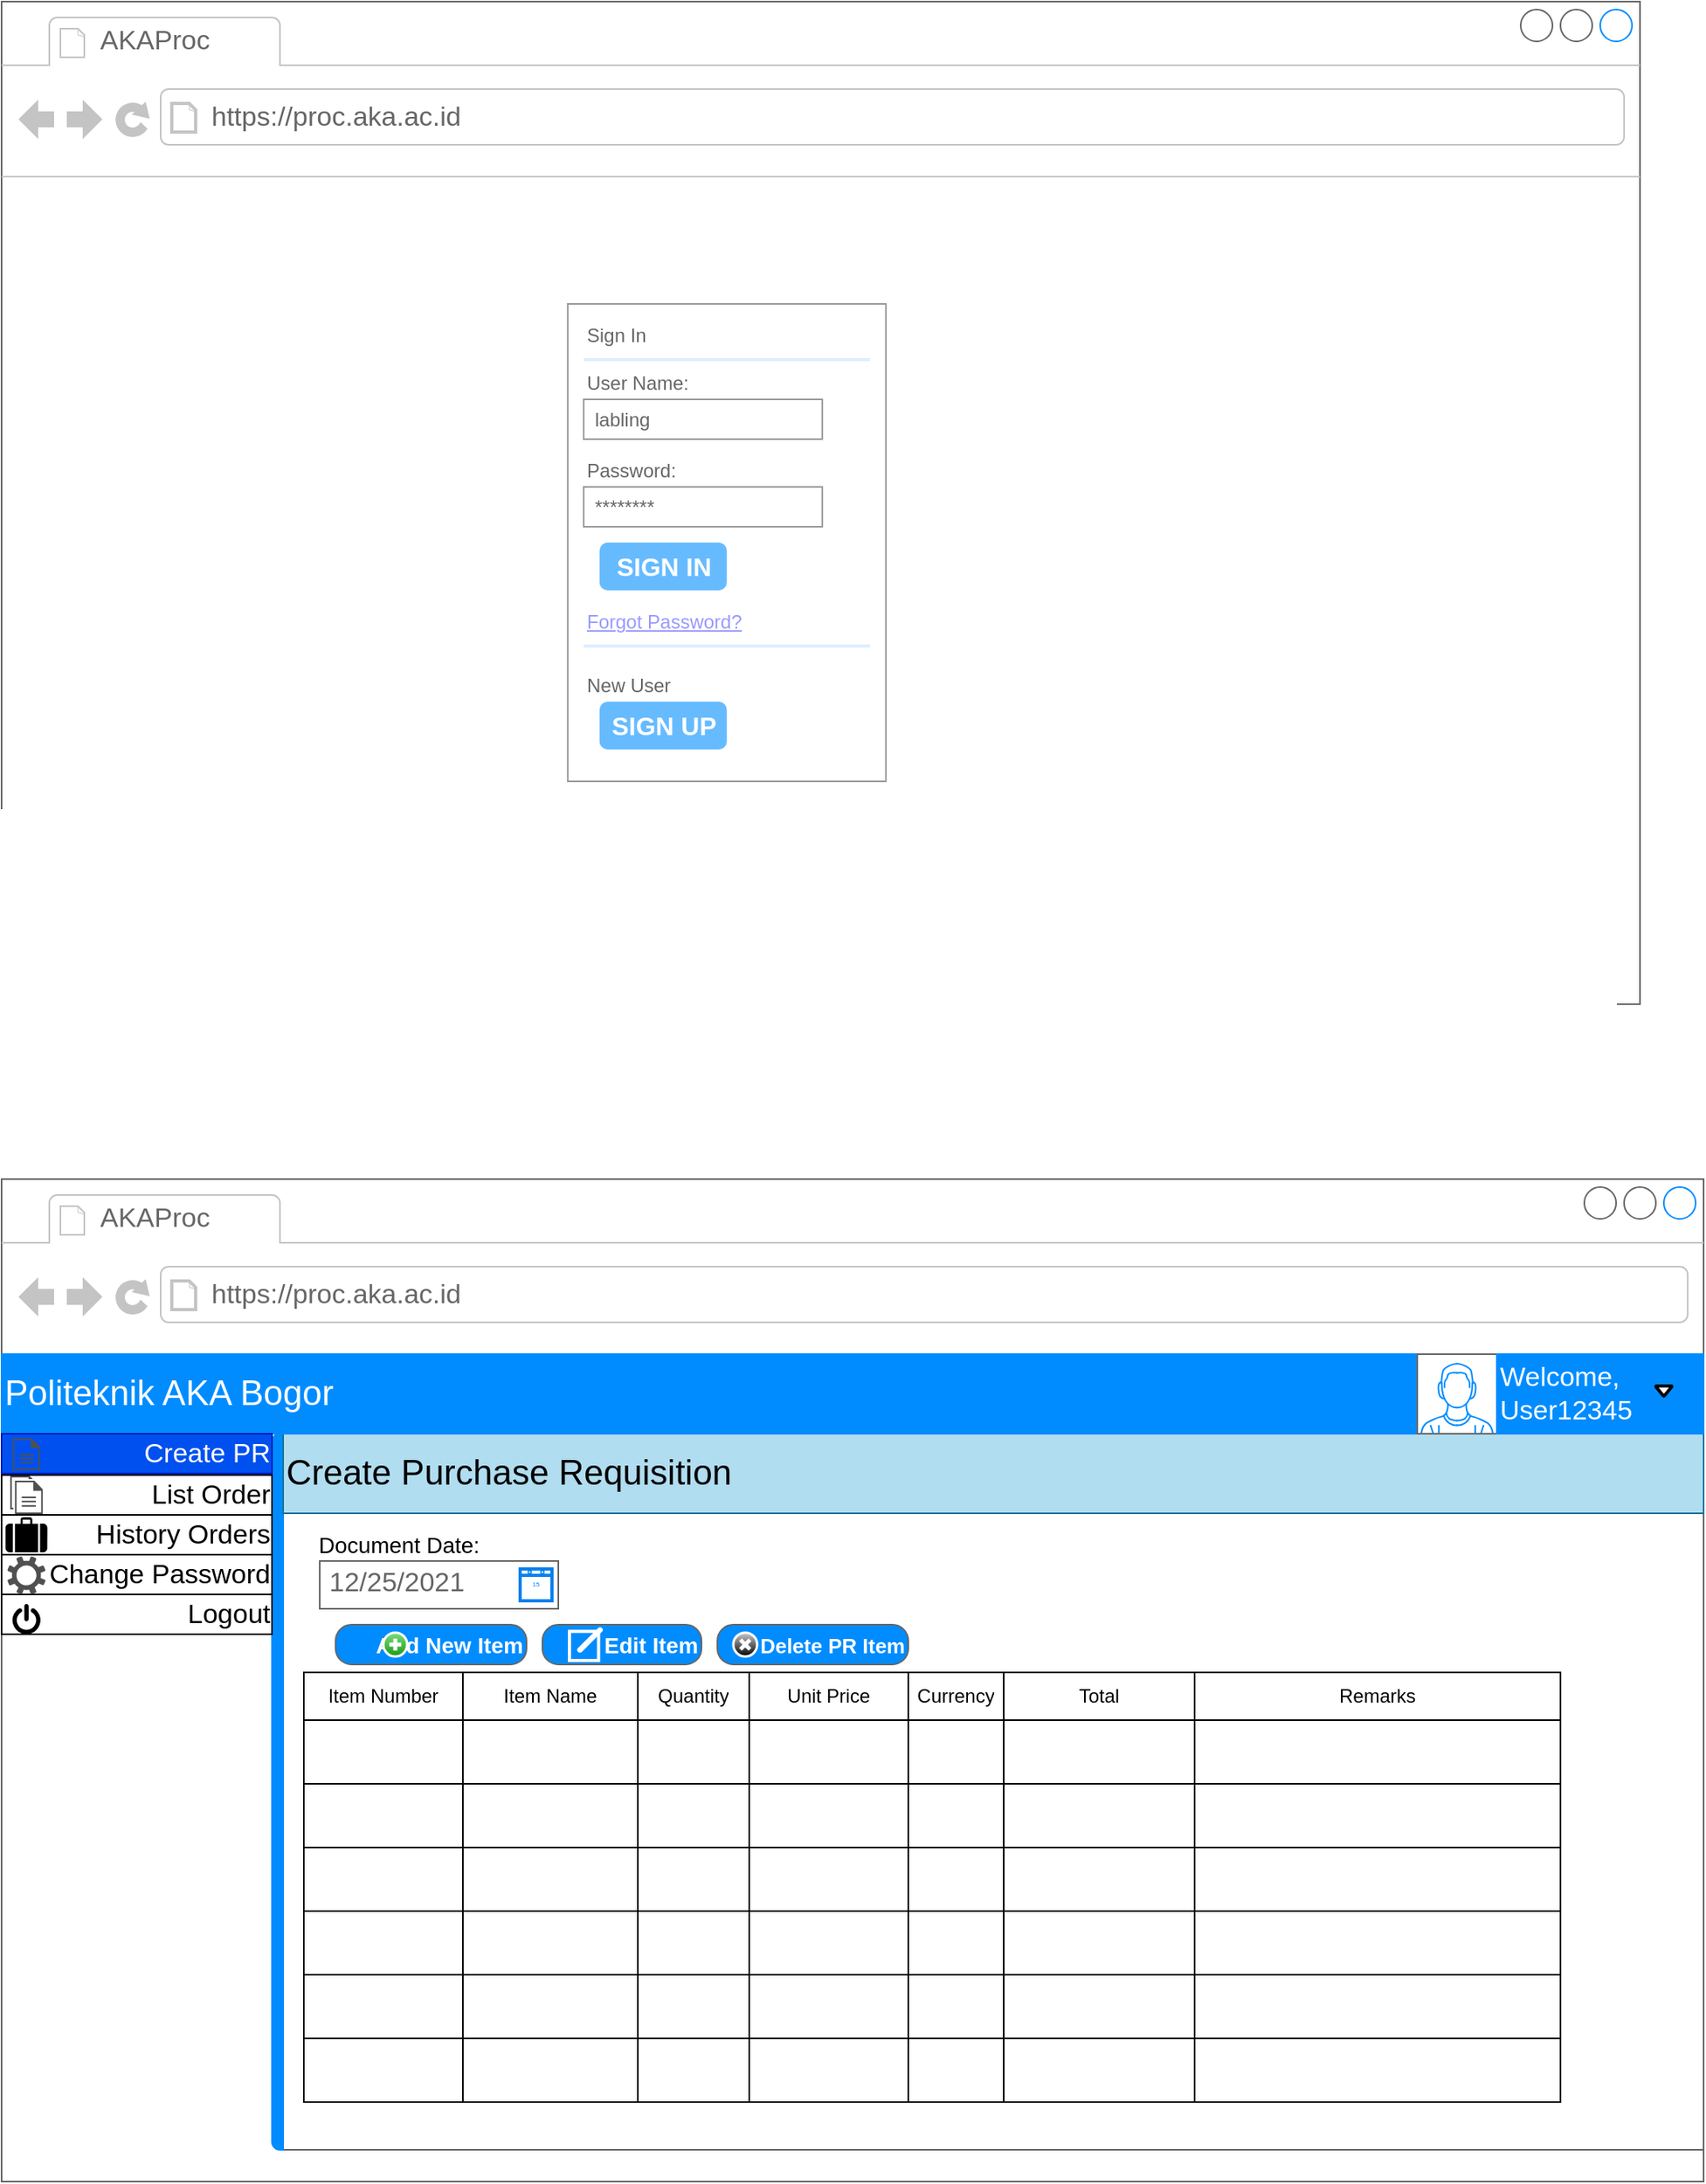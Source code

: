 <mxfile version="14.9.5" type="github">
  <diagram name="Page-1" id="03018318-947c-dd8e-b7a3-06fadd420f32">
    <mxGraphModel dx="785" dy="512" grid="1" gridSize="10" guides="1" tooltips="1" connect="1" arrows="1" fold="1" page="1" pageScale="1" pageWidth="1100" pageHeight="850" background="none" math="0" shadow="0">
      <root>
        <mxCell id="0" />
        <mxCell id="1" parent="0" />
        <mxCell id="FRGPHZSi0qJU7UoumQTa-4" value="" style="strokeWidth=1;shadow=0;dashed=0;align=center;html=1;shape=mxgraph.mockup.containers.browserWindow;rSize=0;strokeColor=#666666;strokeColor2=#008cff;strokeColor3=#c4c4c4;mainText=,;recursiveResize=0;" parent="1" vertex="1">
          <mxGeometry x="40" y="40" width="1030" height="630" as="geometry" />
        </mxCell>
        <mxCell id="FRGPHZSi0qJU7UoumQTa-5" value="AKAProc" style="strokeWidth=1;shadow=0;dashed=0;align=center;html=1;shape=mxgraph.mockup.containers.anchor;fontSize=17;fontColor=#666666;align=left;" parent="FRGPHZSi0qJU7UoumQTa-4" vertex="1">
          <mxGeometry x="60" y="12" width="110" height="26" as="geometry" />
        </mxCell>
        <mxCell id="FRGPHZSi0qJU7UoumQTa-6" value="https://proc.aka.ac.id" style="strokeWidth=1;shadow=0;dashed=0;align=center;html=1;shape=mxgraph.mockup.containers.anchor;rSize=0;fontSize=17;fontColor=#666666;align=left;" parent="FRGPHZSi0qJU7UoumQTa-4" vertex="1">
          <mxGeometry x="130" y="60" width="250" height="26" as="geometry" />
        </mxCell>
        <mxCell id="FRGPHZSi0qJU7UoumQTa-7" value="" style="strokeWidth=1;shadow=0;dashed=0;align=center;html=1;shape=mxgraph.mockup.forms.rrect;rSize=0;strokeColor=#999999;fillColor=#ffffff;" parent="FRGPHZSi0qJU7UoumQTa-4" vertex="1">
          <mxGeometry x="355.92" y="190" width="200" height="300" as="geometry" />
        </mxCell>
        <mxCell id="FRGPHZSi0qJU7UoumQTa-8" value="Sign In" style="strokeWidth=1;shadow=0;dashed=0;align=center;html=1;shape=mxgraph.mockup.forms.anchor;fontSize=12;fontColor=#666666;align=left;resizeWidth=1;spacingLeft=0;" parent="FRGPHZSi0qJU7UoumQTa-7" vertex="1">
          <mxGeometry width="100" height="20" relative="1" as="geometry">
            <mxPoint x="10" y="10" as="offset" />
          </mxGeometry>
        </mxCell>
        <mxCell id="FRGPHZSi0qJU7UoumQTa-9" value="" style="shape=line;strokeColor=#ddeeff;strokeWidth=2;html=1;resizeWidth=1;" parent="FRGPHZSi0qJU7UoumQTa-7" vertex="1">
          <mxGeometry width="180" height="10" relative="1" as="geometry">
            <mxPoint x="10" y="30" as="offset" />
          </mxGeometry>
        </mxCell>
        <mxCell id="FRGPHZSi0qJU7UoumQTa-10" value="User Name:" style="strokeWidth=1;shadow=0;dashed=0;align=center;html=1;shape=mxgraph.mockup.forms.anchor;fontSize=12;fontColor=#666666;align=left;resizeWidth=1;spacingLeft=0;" parent="FRGPHZSi0qJU7UoumQTa-7" vertex="1">
          <mxGeometry width="100" height="20" relative="1" as="geometry">
            <mxPoint x="10" y="40" as="offset" />
          </mxGeometry>
        </mxCell>
        <mxCell id="FRGPHZSi0qJU7UoumQTa-11" value="labling" style="strokeWidth=1;shadow=0;dashed=0;align=center;html=1;shape=mxgraph.mockup.forms.rrect;rSize=0;strokeColor=#999999;fontColor=#666666;align=left;spacingLeft=5;resizeWidth=1;" parent="FRGPHZSi0qJU7UoumQTa-7" vertex="1">
          <mxGeometry width="150" height="25" relative="1" as="geometry">
            <mxPoint x="10" y="60" as="offset" />
          </mxGeometry>
        </mxCell>
        <mxCell id="FRGPHZSi0qJU7UoumQTa-12" value="Password:" style="strokeWidth=1;shadow=0;dashed=0;align=center;html=1;shape=mxgraph.mockup.forms.anchor;fontSize=12;fontColor=#666666;align=left;resizeWidth=1;spacingLeft=0;" parent="FRGPHZSi0qJU7UoumQTa-7" vertex="1">
          <mxGeometry width="100" height="20" relative="1" as="geometry">
            <mxPoint x="10" y="95" as="offset" />
          </mxGeometry>
        </mxCell>
        <mxCell id="FRGPHZSi0qJU7UoumQTa-13" value="********" style="strokeWidth=1;shadow=0;dashed=0;align=center;html=1;shape=mxgraph.mockup.forms.rrect;rSize=0;strokeColor=#999999;fontColor=#666666;align=left;spacingLeft=5;resizeWidth=1;" parent="FRGPHZSi0qJU7UoumQTa-7" vertex="1">
          <mxGeometry width="150" height="25" relative="1" as="geometry">
            <mxPoint x="10" y="115" as="offset" />
          </mxGeometry>
        </mxCell>
        <mxCell id="FRGPHZSi0qJU7UoumQTa-14" value="SIGN IN" style="strokeWidth=1;shadow=0;dashed=0;align=center;html=1;shape=mxgraph.mockup.forms.rrect;rSize=5;strokeColor=none;fontColor=#ffffff;fillColor=#66bbff;fontSize=16;fontStyle=1;" parent="FRGPHZSi0qJU7UoumQTa-7" vertex="1">
          <mxGeometry y="1" width="80" height="30" relative="1" as="geometry">
            <mxPoint x="20" y="-150" as="offset" />
          </mxGeometry>
        </mxCell>
        <mxCell id="FRGPHZSi0qJU7UoumQTa-15" value="Forgot Password?" style="strokeWidth=1;shadow=0;dashed=0;align=center;html=1;shape=mxgraph.mockup.forms.anchor;fontSize=12;fontColor=#9999ff;align=left;spacingLeft=0;fontStyle=4;resizeWidth=1;" parent="FRGPHZSi0qJU7UoumQTa-7" vertex="1">
          <mxGeometry y="1" width="150" height="20" relative="1" as="geometry">
            <mxPoint x="10" y="-110" as="offset" />
          </mxGeometry>
        </mxCell>
        <mxCell id="FRGPHZSi0qJU7UoumQTa-16" value="" style="shape=line;strokeColor=#ddeeff;strokeWidth=2;html=1;resizeWidth=1;" parent="FRGPHZSi0qJU7UoumQTa-7" vertex="1">
          <mxGeometry y="1" width="180" height="10" relative="1" as="geometry">
            <mxPoint x="10" y="-90" as="offset" />
          </mxGeometry>
        </mxCell>
        <mxCell id="FRGPHZSi0qJU7UoumQTa-17" value="New User" style="strokeWidth=1;shadow=0;dashed=0;align=center;html=1;shape=mxgraph.mockup.forms.anchor;fontSize=12;fontColor=#666666;align=left;spacingLeft=0;resizeWidth=1;" parent="FRGPHZSi0qJU7UoumQTa-7" vertex="1">
          <mxGeometry y="1" width="150" height="20" relative="1" as="geometry">
            <mxPoint x="10" y="-70" as="offset" />
          </mxGeometry>
        </mxCell>
        <mxCell id="FRGPHZSi0qJU7UoumQTa-18" value="SIGN UP" style="strokeWidth=1;shadow=0;dashed=0;align=center;html=1;shape=mxgraph.mockup.forms.rrect;rSize=5;strokeColor=none;fontColor=#ffffff;fillColor=#66bbff;fontSize=16;fontStyle=1;" parent="FRGPHZSi0qJU7UoumQTa-7" vertex="1">
          <mxGeometry y="1" width="80" height="30" relative="1" as="geometry">
            <mxPoint x="20" y="-50" as="offset" />
          </mxGeometry>
        </mxCell>
        <mxCell id="42yvkzEmiVA_wIKFC7tD-16" value="" style="strokeWidth=1;shadow=0;dashed=0;align=center;html=1;shape=mxgraph.mockup.containers.browserWindow;rSize=0;strokeColor=#666666;strokeColor2=#008cff;strokeColor3=#c4c4c4;mainText=,;recursiveResize=0;" parent="1" vertex="1">
          <mxGeometry x="40" y="780" width="1070" height="630" as="geometry" />
        </mxCell>
        <mxCell id="42yvkzEmiVA_wIKFC7tD-17" value="AKAProc" style="strokeWidth=1;shadow=0;dashed=0;align=center;html=1;shape=mxgraph.mockup.containers.anchor;fontSize=17;fontColor=#666666;align=left;" parent="42yvkzEmiVA_wIKFC7tD-16" vertex="1">
          <mxGeometry x="60" y="12" width="110" height="26" as="geometry" />
        </mxCell>
        <mxCell id="42yvkzEmiVA_wIKFC7tD-18" value="https://proc.aka.ac.id" style="strokeWidth=1;shadow=0;dashed=0;align=center;html=1;shape=mxgraph.mockup.containers.anchor;rSize=0;fontSize=17;fontColor=#666666;align=left;" parent="42yvkzEmiVA_wIKFC7tD-16" vertex="1">
          <mxGeometry x="130" y="60" width="250" height="26" as="geometry" />
        </mxCell>
        <mxCell id="42yvkzEmiVA_wIKFC7tD-37" value="" style="strokeWidth=1;shadow=0;dashed=0;align=center;html=1;shape=mxgraph.mockup.containers.marginRect2;rectMarginLeft=67;strokeColor=#666666;gradientColor=none;" parent="42yvkzEmiVA_wIKFC7tD-16" vertex="1">
          <mxGeometry x="110" y="160" width="960" height="450" as="geometry" />
        </mxCell>
        <mxCell id="42yvkzEmiVA_wIKFC7tD-41" value="" style="strokeWidth=1;shadow=0;dashed=0;align=center;html=1;shape=mxgraph.mockup.containers.leftButton;rSize=5;strokeColor=#008cff;fillColor=#008cff;resizeHeight=1;movable=0;deletable=0;" parent="42yvkzEmiVA_wIKFC7tD-37" vertex="1">
          <mxGeometry width="7" height="450" relative="1" as="geometry">
            <mxPoint x="60" as="offset" />
          </mxGeometry>
        </mxCell>
        <mxCell id="42yvkzEmiVA_wIKFC7tD-43" value="&lt;font style=&quot;font-size: 22px&quot;&gt;Create Purchase Requisition&lt;/font&gt;" style="strokeWidth=1;shadow=0;dashed=0;align=left;html=1;shape=mxgraph.mockup.containers.rrect;rSize=0;fontSize=17;fillColor=#b1ddf0;strokeColor=#10739e;" parent="42yvkzEmiVA_wIKFC7tD-37" vertex="1">
          <mxGeometry x="67" width="893" height="50" as="geometry" />
        </mxCell>
        <mxCell id="42yvkzEmiVA_wIKFC7tD-111" value="12/25/2021" style="strokeWidth=1;shadow=0;dashed=0;align=center;html=1;shape=mxgraph.mockup.text.textBox;fontColor=#666666;align=left;fontSize=17;spacingLeft=4;spacingTop=-3;strokeColor=#666666;mainText=" parent="42yvkzEmiVA_wIKFC7tD-37" vertex="1">
          <mxGeometry x="90" y="80" width="150" height="30" as="geometry" />
        </mxCell>
        <mxCell id="42yvkzEmiVA_wIKFC7tD-166" value="Document Date:" style="text;html=1;strokeColor=none;fillColor=none;align=center;verticalAlign=middle;whiteSpace=wrap;rounded=0;fontSize=14;" parent="42yvkzEmiVA_wIKFC7tD-37" vertex="1">
          <mxGeometry x="80" y="60" width="120" height="20" as="geometry" />
        </mxCell>
        <mxCell id="UZ5AK2FVw-hcxoctWNac-22" value="" style="shape=table;startSize=0;container=1;collapsible=0;childLayout=tableLayout;" vertex="1" parent="42yvkzEmiVA_wIKFC7tD-37">
          <mxGeometry x="80" y="150" width="790" height="270" as="geometry" />
        </mxCell>
        <mxCell id="UZ5AK2FVw-hcxoctWNac-23" value="" style="shape=partialRectangle;collapsible=0;dropTarget=0;pointerEvents=0;fillColor=none;top=0;left=0;bottom=0;right=0;points=[[0,0.5],[1,0.5]];portConstraint=eastwest;" vertex="1" parent="UZ5AK2FVw-hcxoctWNac-22">
          <mxGeometry width="790" height="30" as="geometry" />
        </mxCell>
        <mxCell id="UZ5AK2FVw-hcxoctWNac-24" value="Item Number" style="shape=partialRectangle;html=1;whiteSpace=wrap;connectable=0;overflow=hidden;fillColor=none;top=0;left=0;bottom=0;right=0;pointerEvents=1;" vertex="1" parent="UZ5AK2FVw-hcxoctWNac-23">
          <mxGeometry width="100" height="30" as="geometry" />
        </mxCell>
        <mxCell id="UZ5AK2FVw-hcxoctWNac-25" value="" style="shape=partialRectangle;html=1;whiteSpace=wrap;connectable=0;overflow=hidden;fillColor=none;top=0;left=0;bottom=0;right=0;pointerEvents=1;" vertex="1" parent="UZ5AK2FVw-hcxoctWNac-23">
          <mxGeometry x="100" width="110" height="30" as="geometry" />
        </mxCell>
        <mxCell id="UZ5AK2FVw-hcxoctWNac-26" value="Quantity" style="shape=partialRectangle;html=1;whiteSpace=wrap;connectable=0;overflow=hidden;fillColor=none;top=0;left=0;bottom=0;right=0;pointerEvents=1;" vertex="1" parent="UZ5AK2FVw-hcxoctWNac-23">
          <mxGeometry x="210" width="70" height="30" as="geometry" />
        </mxCell>
        <mxCell id="UZ5AK2FVw-hcxoctWNac-27" value="Unit Price" style="shape=partialRectangle;html=1;whiteSpace=wrap;connectable=0;overflow=hidden;fillColor=none;top=0;left=0;bottom=0;right=0;pointerEvents=1;" vertex="1" parent="UZ5AK2FVw-hcxoctWNac-23">
          <mxGeometry x="280" width="100" height="30" as="geometry" />
        </mxCell>
        <mxCell id="UZ5AK2FVw-hcxoctWNac-28" value="Currency" style="shape=partialRectangle;html=1;whiteSpace=wrap;connectable=0;overflow=hidden;fillColor=none;top=0;left=0;bottom=0;right=0;pointerEvents=1;" vertex="1" parent="UZ5AK2FVw-hcxoctWNac-23">
          <mxGeometry x="380" width="60" height="30" as="geometry" />
        </mxCell>
        <mxCell id="UZ5AK2FVw-hcxoctWNac-29" value="Total" style="shape=partialRectangle;html=1;whiteSpace=wrap;connectable=0;overflow=hidden;fillColor=none;top=0;left=0;bottom=0;right=0;pointerEvents=1;" vertex="1" parent="UZ5AK2FVw-hcxoctWNac-23">
          <mxGeometry x="440" width="120" height="30" as="geometry" />
        </mxCell>
        <mxCell id="UZ5AK2FVw-hcxoctWNac-38" value="Remarks" style="shape=partialRectangle;html=1;whiteSpace=wrap;connectable=0;overflow=hidden;fillColor=none;top=0;left=0;bottom=0;right=0;pointerEvents=1;" vertex="1" parent="UZ5AK2FVw-hcxoctWNac-23">
          <mxGeometry x="560" width="230" height="30" as="geometry" />
        </mxCell>
        <mxCell id="UZ5AK2FVw-hcxoctWNac-30" value="" style="shape=partialRectangle;collapsible=0;dropTarget=0;pointerEvents=0;fillColor=none;top=0;left=0;bottom=0;right=0;points=[[0,0.5],[1,0.5]];portConstraint=eastwest;" vertex="1" parent="UZ5AK2FVw-hcxoctWNac-22">
          <mxGeometry y="30" width="790" height="40" as="geometry" />
        </mxCell>
        <mxCell id="UZ5AK2FVw-hcxoctWNac-31" value="" style="shape=partialRectangle;html=1;whiteSpace=wrap;connectable=0;overflow=hidden;fillColor=none;top=0;left=0;bottom=0;right=0;pointerEvents=1;" vertex="1" parent="UZ5AK2FVw-hcxoctWNac-30">
          <mxGeometry width="100" height="40" as="geometry" />
        </mxCell>
        <mxCell id="UZ5AK2FVw-hcxoctWNac-32" value="" style="shape=partialRectangle;html=1;whiteSpace=wrap;connectable=0;overflow=hidden;fillColor=none;top=0;left=0;bottom=0;right=0;pointerEvents=1;" vertex="1" parent="UZ5AK2FVw-hcxoctWNac-30">
          <mxGeometry x="100" width="110" height="40" as="geometry" />
        </mxCell>
        <mxCell id="UZ5AK2FVw-hcxoctWNac-33" value="" style="shape=partialRectangle;html=1;whiteSpace=wrap;connectable=0;overflow=hidden;fillColor=none;top=0;left=0;bottom=0;right=0;pointerEvents=1;" vertex="1" parent="UZ5AK2FVw-hcxoctWNac-30">
          <mxGeometry x="210" width="70" height="40" as="geometry" />
        </mxCell>
        <mxCell id="UZ5AK2FVw-hcxoctWNac-34" value="" style="shape=partialRectangle;html=1;whiteSpace=wrap;connectable=0;overflow=hidden;fillColor=none;top=0;left=0;bottom=0;right=0;pointerEvents=1;" vertex="1" parent="UZ5AK2FVw-hcxoctWNac-30">
          <mxGeometry x="280" width="100" height="40" as="geometry" />
        </mxCell>
        <mxCell id="UZ5AK2FVw-hcxoctWNac-35" value="" style="shape=partialRectangle;html=1;whiteSpace=wrap;connectable=0;overflow=hidden;fillColor=none;top=0;left=0;bottom=0;right=0;pointerEvents=1;" vertex="1" parent="UZ5AK2FVw-hcxoctWNac-30">
          <mxGeometry x="380" width="60" height="40" as="geometry" />
        </mxCell>
        <mxCell id="UZ5AK2FVw-hcxoctWNac-36" value="" style="shape=partialRectangle;html=1;whiteSpace=wrap;connectable=0;overflow=hidden;fillColor=none;top=0;left=0;bottom=0;right=0;pointerEvents=1;" vertex="1" parent="UZ5AK2FVw-hcxoctWNac-30">
          <mxGeometry x="440" width="120" height="40" as="geometry" />
        </mxCell>
        <mxCell id="UZ5AK2FVw-hcxoctWNac-39" style="shape=partialRectangle;html=1;whiteSpace=wrap;connectable=0;overflow=hidden;fillColor=none;top=0;left=0;bottom=0;right=0;pointerEvents=1;" vertex="1" parent="UZ5AK2FVw-hcxoctWNac-30">
          <mxGeometry x="560" width="230" height="40" as="geometry" />
        </mxCell>
        <mxCell id="UZ5AK2FVw-hcxoctWNac-48" style="shape=partialRectangle;collapsible=0;dropTarget=0;pointerEvents=0;fillColor=none;top=0;left=0;bottom=0;right=0;points=[[0,0.5],[1,0.5]];portConstraint=eastwest;" vertex="1" parent="UZ5AK2FVw-hcxoctWNac-22">
          <mxGeometry y="70" width="790" height="40" as="geometry" />
        </mxCell>
        <mxCell id="UZ5AK2FVw-hcxoctWNac-49" style="shape=partialRectangle;html=1;whiteSpace=wrap;connectable=0;overflow=hidden;fillColor=none;top=0;left=0;bottom=0;right=0;pointerEvents=1;" vertex="1" parent="UZ5AK2FVw-hcxoctWNac-48">
          <mxGeometry width="100" height="40" as="geometry" />
        </mxCell>
        <mxCell id="UZ5AK2FVw-hcxoctWNac-50" style="shape=partialRectangle;html=1;whiteSpace=wrap;connectable=0;overflow=hidden;fillColor=none;top=0;left=0;bottom=0;right=0;pointerEvents=1;" vertex="1" parent="UZ5AK2FVw-hcxoctWNac-48">
          <mxGeometry x="100" width="110" height="40" as="geometry" />
        </mxCell>
        <mxCell id="UZ5AK2FVw-hcxoctWNac-51" style="shape=partialRectangle;html=1;whiteSpace=wrap;connectable=0;overflow=hidden;fillColor=none;top=0;left=0;bottom=0;right=0;pointerEvents=1;" vertex="1" parent="UZ5AK2FVw-hcxoctWNac-48">
          <mxGeometry x="210" width="70" height="40" as="geometry" />
        </mxCell>
        <mxCell id="UZ5AK2FVw-hcxoctWNac-52" style="shape=partialRectangle;html=1;whiteSpace=wrap;connectable=0;overflow=hidden;fillColor=none;top=0;left=0;bottom=0;right=0;pointerEvents=1;" vertex="1" parent="UZ5AK2FVw-hcxoctWNac-48">
          <mxGeometry x="280" width="100" height="40" as="geometry" />
        </mxCell>
        <mxCell id="UZ5AK2FVw-hcxoctWNac-53" style="shape=partialRectangle;html=1;whiteSpace=wrap;connectable=0;overflow=hidden;fillColor=none;top=0;left=0;bottom=0;right=0;pointerEvents=1;" vertex="1" parent="UZ5AK2FVw-hcxoctWNac-48">
          <mxGeometry x="380" width="60" height="40" as="geometry" />
        </mxCell>
        <mxCell id="UZ5AK2FVw-hcxoctWNac-54" style="shape=partialRectangle;html=1;whiteSpace=wrap;connectable=0;overflow=hidden;fillColor=none;top=0;left=0;bottom=0;right=0;pointerEvents=1;" vertex="1" parent="UZ5AK2FVw-hcxoctWNac-48">
          <mxGeometry x="440" width="120" height="40" as="geometry" />
        </mxCell>
        <mxCell id="UZ5AK2FVw-hcxoctWNac-55" style="shape=partialRectangle;html=1;whiteSpace=wrap;connectable=0;overflow=hidden;fillColor=none;top=0;left=0;bottom=0;right=0;pointerEvents=1;" vertex="1" parent="UZ5AK2FVw-hcxoctWNac-48">
          <mxGeometry x="560" width="230" height="40" as="geometry" />
        </mxCell>
        <mxCell id="UZ5AK2FVw-hcxoctWNac-56" style="shape=partialRectangle;collapsible=0;dropTarget=0;pointerEvents=0;fillColor=none;top=0;left=0;bottom=0;right=0;points=[[0,0.5],[1,0.5]];portConstraint=eastwest;" vertex="1" parent="UZ5AK2FVw-hcxoctWNac-22">
          <mxGeometry y="110" width="790" height="40" as="geometry" />
        </mxCell>
        <mxCell id="UZ5AK2FVw-hcxoctWNac-57" style="shape=partialRectangle;html=1;whiteSpace=wrap;connectable=0;overflow=hidden;fillColor=none;top=0;left=0;bottom=0;right=0;pointerEvents=1;" vertex="1" parent="UZ5AK2FVw-hcxoctWNac-56">
          <mxGeometry width="100" height="40" as="geometry" />
        </mxCell>
        <mxCell id="UZ5AK2FVw-hcxoctWNac-58" style="shape=partialRectangle;html=1;whiteSpace=wrap;connectable=0;overflow=hidden;fillColor=none;top=0;left=0;bottom=0;right=0;pointerEvents=1;" vertex="1" parent="UZ5AK2FVw-hcxoctWNac-56">
          <mxGeometry x="100" width="110" height="40" as="geometry" />
        </mxCell>
        <mxCell id="UZ5AK2FVw-hcxoctWNac-59" style="shape=partialRectangle;html=1;whiteSpace=wrap;connectable=0;overflow=hidden;fillColor=none;top=0;left=0;bottom=0;right=0;pointerEvents=1;" vertex="1" parent="UZ5AK2FVw-hcxoctWNac-56">
          <mxGeometry x="210" width="70" height="40" as="geometry" />
        </mxCell>
        <mxCell id="UZ5AK2FVw-hcxoctWNac-60" style="shape=partialRectangle;html=1;whiteSpace=wrap;connectable=0;overflow=hidden;fillColor=none;top=0;left=0;bottom=0;right=0;pointerEvents=1;" vertex="1" parent="UZ5AK2FVw-hcxoctWNac-56">
          <mxGeometry x="280" width="100" height="40" as="geometry" />
        </mxCell>
        <mxCell id="UZ5AK2FVw-hcxoctWNac-61" style="shape=partialRectangle;html=1;whiteSpace=wrap;connectable=0;overflow=hidden;fillColor=none;top=0;left=0;bottom=0;right=0;pointerEvents=1;" vertex="1" parent="UZ5AK2FVw-hcxoctWNac-56">
          <mxGeometry x="380" width="60" height="40" as="geometry" />
        </mxCell>
        <mxCell id="UZ5AK2FVw-hcxoctWNac-62" style="shape=partialRectangle;html=1;whiteSpace=wrap;connectable=0;overflow=hidden;fillColor=none;top=0;left=0;bottom=0;right=0;pointerEvents=1;" vertex="1" parent="UZ5AK2FVw-hcxoctWNac-56">
          <mxGeometry x="440" width="120" height="40" as="geometry" />
        </mxCell>
        <mxCell id="UZ5AK2FVw-hcxoctWNac-63" style="shape=partialRectangle;html=1;whiteSpace=wrap;connectable=0;overflow=hidden;fillColor=none;top=0;left=0;bottom=0;right=0;pointerEvents=1;" vertex="1" parent="UZ5AK2FVw-hcxoctWNac-56">
          <mxGeometry x="560" width="230" height="40" as="geometry" />
        </mxCell>
        <mxCell id="UZ5AK2FVw-hcxoctWNac-64" style="shape=partialRectangle;collapsible=0;dropTarget=0;pointerEvents=0;fillColor=none;top=0;left=0;bottom=0;right=0;points=[[0,0.5],[1,0.5]];portConstraint=eastwest;" vertex="1" parent="UZ5AK2FVw-hcxoctWNac-22">
          <mxGeometry y="150" width="790" height="40" as="geometry" />
        </mxCell>
        <mxCell id="UZ5AK2FVw-hcxoctWNac-65" style="shape=partialRectangle;html=1;whiteSpace=wrap;connectable=0;overflow=hidden;fillColor=none;top=0;left=0;bottom=0;right=0;pointerEvents=1;" vertex="1" parent="UZ5AK2FVw-hcxoctWNac-64">
          <mxGeometry width="100" height="40" as="geometry" />
        </mxCell>
        <mxCell id="UZ5AK2FVw-hcxoctWNac-66" style="shape=partialRectangle;html=1;whiteSpace=wrap;connectable=0;overflow=hidden;fillColor=none;top=0;left=0;bottom=0;right=0;pointerEvents=1;" vertex="1" parent="UZ5AK2FVw-hcxoctWNac-64">
          <mxGeometry x="100" width="110" height="40" as="geometry" />
        </mxCell>
        <mxCell id="UZ5AK2FVw-hcxoctWNac-67" style="shape=partialRectangle;html=1;whiteSpace=wrap;connectable=0;overflow=hidden;fillColor=none;top=0;left=0;bottom=0;right=0;pointerEvents=1;" vertex="1" parent="UZ5AK2FVw-hcxoctWNac-64">
          <mxGeometry x="210" width="70" height="40" as="geometry" />
        </mxCell>
        <mxCell id="UZ5AK2FVw-hcxoctWNac-68" style="shape=partialRectangle;html=1;whiteSpace=wrap;connectable=0;overflow=hidden;fillColor=none;top=0;left=0;bottom=0;right=0;pointerEvents=1;" vertex="1" parent="UZ5AK2FVw-hcxoctWNac-64">
          <mxGeometry x="280" width="100" height="40" as="geometry" />
        </mxCell>
        <mxCell id="UZ5AK2FVw-hcxoctWNac-69" style="shape=partialRectangle;html=1;whiteSpace=wrap;connectable=0;overflow=hidden;fillColor=none;top=0;left=0;bottom=0;right=0;pointerEvents=1;" vertex="1" parent="UZ5AK2FVw-hcxoctWNac-64">
          <mxGeometry x="380" width="60" height="40" as="geometry" />
        </mxCell>
        <mxCell id="UZ5AK2FVw-hcxoctWNac-70" style="shape=partialRectangle;html=1;whiteSpace=wrap;connectable=0;overflow=hidden;fillColor=none;top=0;left=0;bottom=0;right=0;pointerEvents=1;" vertex="1" parent="UZ5AK2FVw-hcxoctWNac-64">
          <mxGeometry x="440" width="120" height="40" as="geometry" />
        </mxCell>
        <mxCell id="UZ5AK2FVw-hcxoctWNac-71" style="shape=partialRectangle;html=1;whiteSpace=wrap;connectable=0;overflow=hidden;fillColor=none;top=0;left=0;bottom=0;right=0;pointerEvents=1;" vertex="1" parent="UZ5AK2FVw-hcxoctWNac-64">
          <mxGeometry x="560" width="230" height="40" as="geometry" />
        </mxCell>
        <mxCell id="UZ5AK2FVw-hcxoctWNac-72" style="shape=partialRectangle;collapsible=0;dropTarget=0;pointerEvents=0;fillColor=none;top=0;left=0;bottom=0;right=0;points=[[0,0.5],[1,0.5]];portConstraint=eastwest;" vertex="1" parent="UZ5AK2FVw-hcxoctWNac-22">
          <mxGeometry y="190" width="790" height="40" as="geometry" />
        </mxCell>
        <mxCell id="UZ5AK2FVw-hcxoctWNac-73" style="shape=partialRectangle;html=1;whiteSpace=wrap;connectable=0;overflow=hidden;fillColor=none;top=0;left=0;bottom=0;right=0;pointerEvents=1;" vertex="1" parent="UZ5AK2FVw-hcxoctWNac-72">
          <mxGeometry width="100" height="40" as="geometry" />
        </mxCell>
        <mxCell id="UZ5AK2FVw-hcxoctWNac-74" style="shape=partialRectangle;html=1;whiteSpace=wrap;connectable=0;overflow=hidden;fillColor=none;top=0;left=0;bottom=0;right=0;pointerEvents=1;" vertex="1" parent="UZ5AK2FVw-hcxoctWNac-72">
          <mxGeometry x="100" width="110" height="40" as="geometry" />
        </mxCell>
        <mxCell id="UZ5AK2FVw-hcxoctWNac-75" style="shape=partialRectangle;html=1;whiteSpace=wrap;connectable=0;overflow=hidden;fillColor=none;top=0;left=0;bottom=0;right=0;pointerEvents=1;" vertex="1" parent="UZ5AK2FVw-hcxoctWNac-72">
          <mxGeometry x="210" width="70" height="40" as="geometry" />
        </mxCell>
        <mxCell id="UZ5AK2FVw-hcxoctWNac-76" style="shape=partialRectangle;html=1;whiteSpace=wrap;connectable=0;overflow=hidden;fillColor=none;top=0;left=0;bottom=0;right=0;pointerEvents=1;" vertex="1" parent="UZ5AK2FVw-hcxoctWNac-72">
          <mxGeometry x="280" width="100" height="40" as="geometry" />
        </mxCell>
        <mxCell id="UZ5AK2FVw-hcxoctWNac-77" style="shape=partialRectangle;html=1;whiteSpace=wrap;connectable=0;overflow=hidden;fillColor=none;top=0;left=0;bottom=0;right=0;pointerEvents=1;" vertex="1" parent="UZ5AK2FVw-hcxoctWNac-72">
          <mxGeometry x="380" width="60" height="40" as="geometry" />
        </mxCell>
        <mxCell id="UZ5AK2FVw-hcxoctWNac-78" style="shape=partialRectangle;html=1;whiteSpace=wrap;connectable=0;overflow=hidden;fillColor=none;top=0;left=0;bottom=0;right=0;pointerEvents=1;" vertex="1" parent="UZ5AK2FVw-hcxoctWNac-72">
          <mxGeometry x="440" width="120" height="40" as="geometry" />
        </mxCell>
        <mxCell id="UZ5AK2FVw-hcxoctWNac-79" style="shape=partialRectangle;html=1;whiteSpace=wrap;connectable=0;overflow=hidden;fillColor=none;top=0;left=0;bottom=0;right=0;pointerEvents=1;" vertex="1" parent="UZ5AK2FVw-hcxoctWNac-72">
          <mxGeometry x="560" width="230" height="40" as="geometry" />
        </mxCell>
        <mxCell id="UZ5AK2FVw-hcxoctWNac-80" style="shape=partialRectangle;collapsible=0;dropTarget=0;pointerEvents=0;fillColor=none;top=0;left=0;bottom=0;right=0;points=[[0,0.5],[1,0.5]];portConstraint=eastwest;" vertex="1" parent="UZ5AK2FVw-hcxoctWNac-22">
          <mxGeometry y="230" width="790" height="40" as="geometry" />
        </mxCell>
        <mxCell id="UZ5AK2FVw-hcxoctWNac-81" style="shape=partialRectangle;html=1;whiteSpace=wrap;connectable=0;overflow=hidden;fillColor=none;top=0;left=0;bottom=0;right=0;pointerEvents=1;" vertex="1" parent="UZ5AK2FVw-hcxoctWNac-80">
          <mxGeometry width="100" height="40" as="geometry" />
        </mxCell>
        <mxCell id="UZ5AK2FVw-hcxoctWNac-82" style="shape=partialRectangle;html=1;whiteSpace=wrap;connectable=0;overflow=hidden;fillColor=none;top=0;left=0;bottom=0;right=0;pointerEvents=1;" vertex="1" parent="UZ5AK2FVw-hcxoctWNac-80">
          <mxGeometry x="100" width="110" height="40" as="geometry" />
        </mxCell>
        <mxCell id="UZ5AK2FVw-hcxoctWNac-83" style="shape=partialRectangle;html=1;whiteSpace=wrap;connectable=0;overflow=hidden;fillColor=none;top=0;left=0;bottom=0;right=0;pointerEvents=1;" vertex="1" parent="UZ5AK2FVw-hcxoctWNac-80">
          <mxGeometry x="210" width="70" height="40" as="geometry" />
        </mxCell>
        <mxCell id="UZ5AK2FVw-hcxoctWNac-84" style="shape=partialRectangle;html=1;whiteSpace=wrap;connectable=0;overflow=hidden;fillColor=none;top=0;left=0;bottom=0;right=0;pointerEvents=1;" vertex="1" parent="UZ5AK2FVw-hcxoctWNac-80">
          <mxGeometry x="280" width="100" height="40" as="geometry" />
        </mxCell>
        <mxCell id="UZ5AK2FVw-hcxoctWNac-85" style="shape=partialRectangle;html=1;whiteSpace=wrap;connectable=0;overflow=hidden;fillColor=none;top=0;left=0;bottom=0;right=0;pointerEvents=1;" vertex="1" parent="UZ5AK2FVw-hcxoctWNac-80">
          <mxGeometry x="380" width="60" height="40" as="geometry" />
        </mxCell>
        <mxCell id="UZ5AK2FVw-hcxoctWNac-86" style="shape=partialRectangle;html=1;whiteSpace=wrap;connectable=0;overflow=hidden;fillColor=none;top=0;left=0;bottom=0;right=0;pointerEvents=1;" vertex="1" parent="UZ5AK2FVw-hcxoctWNac-80">
          <mxGeometry x="440" width="120" height="40" as="geometry" />
        </mxCell>
        <mxCell id="UZ5AK2FVw-hcxoctWNac-87" style="shape=partialRectangle;html=1;whiteSpace=wrap;connectable=0;overflow=hidden;fillColor=none;top=0;left=0;bottom=0;right=0;pointerEvents=1;" vertex="1" parent="UZ5AK2FVw-hcxoctWNac-80">
          <mxGeometry x="560" width="230" height="40" as="geometry" />
        </mxCell>
        <mxCell id="UZ5AK2FVw-hcxoctWNac-37" value="Item Name" style="shape=partialRectangle;html=1;whiteSpace=wrap;connectable=0;overflow=hidden;fillColor=none;top=0;left=0;bottom=0;right=0;pointerEvents=1;" vertex="1" parent="42yvkzEmiVA_wIKFC7tD-37">
          <mxGeometry x="200" y="150" width="70" height="30" as="geometry" />
        </mxCell>
        <mxCell id="UZ5AK2FVw-hcxoctWNac-88" value="&lt;font style=&quot;font-size: 14px&quot;&gt;Add New Item&lt;/font&gt;" style="strokeWidth=1;shadow=0;dashed=0;align=right;html=1;shape=mxgraph.mockup.buttons.button;strokeColor=#666666;fontColor=#ffffff;mainText=;buttonStyle=round;fontSize=17;fontStyle=1;fillColor=#008cff;whiteSpace=wrap;" vertex="1" parent="42yvkzEmiVA_wIKFC7tD-37">
          <mxGeometry x="100" y="120" width="120" height="25" as="geometry" />
        </mxCell>
        <mxCell id="UZ5AK2FVw-hcxoctWNac-90" value="&lt;font style=&quot;font-size: 13px&quot;&gt;Delete PR Item&lt;/font&gt;" style="strokeWidth=1;shadow=0;dashed=0;align=right;html=1;shape=mxgraph.mockup.buttons.button;strokeColor=#666666;fontColor=#ffffff;mainText=;buttonStyle=round;fontSize=17;fontStyle=1;fillColor=#008cff;whiteSpace=wrap;" vertex="1" parent="42yvkzEmiVA_wIKFC7tD-37">
          <mxGeometry x="340" y="120" width="120" height="25" as="geometry" />
        </mxCell>
        <mxCell id="42yvkzEmiVA_wIKFC7tD-42" value="&lt;font style=&quot;font-size: 22px&quot;&gt;Politeknik AKA Bogor&lt;/font&gt;" style="strokeWidth=1;shadow=0;dashed=0;align=left;html=1;shape=mxgraph.mockup.containers.rrect;rSize=0;fontSize=17;fontColor=#ffffff;strokeColor=#008cff;fillColor=#008cff;" parent="42yvkzEmiVA_wIKFC7tD-16" vertex="1">
          <mxGeometry y="110" width="890" height="50" as="geometry" />
        </mxCell>
        <mxCell id="42yvkzEmiVA_wIKFC7tD-44" value="" style="verticalLabelPosition=bottom;shadow=0;dashed=0;align=center;html=1;verticalAlign=top;strokeWidth=1;shape=mxgraph.mockup.containers.userMale;strokeColor=#666666;strokeColor2=#008cff;" parent="42yvkzEmiVA_wIKFC7tD-16" vertex="1">
          <mxGeometry x="890" y="110" width="50" height="50" as="geometry" />
        </mxCell>
        <mxCell id="42yvkzEmiVA_wIKFC7tD-45" value="Welcome,&lt;br&gt;User12345" style="strokeWidth=1;shadow=0;dashed=0;align=left;html=1;shape=mxgraph.mockup.containers.rrect;rSize=0;fontSize=17;fontColor=#ffffff;strokeColor=#008cff;fillColor=#008cff;" parent="42yvkzEmiVA_wIKFC7tD-16" vertex="1">
          <mxGeometry x="940" y="110" width="130" height="50" as="geometry" />
        </mxCell>
        <mxCell id="42yvkzEmiVA_wIKFC7tD-38" value="Create PR" style="strokeWidth=1;shadow=0;dashed=0;align=right;html=1;shape=mxgraph.mockup.containers.rrect;rSize=0;fontSize=17;fillColor=#0050ef;strokeColor=#001DBC;fontColor=#ffffff;" parent="42yvkzEmiVA_wIKFC7tD-16" vertex="1">
          <mxGeometry width="170" height="25" relative="1" as="geometry">
            <mxPoint y="160" as="offset" />
          </mxGeometry>
        </mxCell>
        <mxCell id="42yvkzEmiVA_wIKFC7tD-47" value="List Order" style="strokeWidth=1;shadow=0;dashed=0;align=right;html=1;shape=mxgraph.mockup.containers.rrect;rSize=0;fontSize=17;" parent="42yvkzEmiVA_wIKFC7tD-16" vertex="1">
          <mxGeometry y="186" width="170" height="25" as="geometry" />
        </mxCell>
        <mxCell id="42yvkzEmiVA_wIKFC7tD-48" value="History Orders" style="strokeWidth=1;shadow=0;dashed=0;align=right;html=1;shape=mxgraph.mockup.containers.rrect;rSize=0;fontSize=17;" parent="42yvkzEmiVA_wIKFC7tD-16" vertex="1">
          <mxGeometry y="211" width="170" height="25" as="geometry" />
        </mxCell>
        <mxCell id="42yvkzEmiVA_wIKFC7tD-49" value="Change Password" style="strokeWidth=1;shadow=0;dashed=0;align=right;html=1;shape=mxgraph.mockup.containers.rrect;rSize=0;fontSize=17;" parent="42yvkzEmiVA_wIKFC7tD-16" vertex="1">
          <mxGeometry y="236" width="170" height="25" as="geometry" />
        </mxCell>
        <mxCell id="42yvkzEmiVA_wIKFC7tD-50" value="Logout" style="strokeWidth=1;shadow=0;dashed=0;align=right;html=1;shape=mxgraph.mockup.containers.rrect;rSize=0;fontSize=17;" parent="42yvkzEmiVA_wIKFC7tD-16" vertex="1">
          <mxGeometry y="261" width="170" height="25" as="geometry" />
        </mxCell>
        <mxCell id="42yvkzEmiVA_wIKFC7tD-51" value="" style="shape=mxgraph.signs.tech.power;html=1;pointerEvents=1;fillColor=#000000;strokeColor=none;verticalLabelPosition=bottom;verticalAlign=top;align=center;" parent="42yvkzEmiVA_wIKFC7tD-16" vertex="1">
          <mxGeometry x="6.82" y="267" width="17.64" height="19" as="geometry" />
        </mxCell>
        <mxCell id="42yvkzEmiVA_wIKFC7tD-52" value="" style="shape=mxgraph.signs.travel.baggage;html=1;pointerEvents=1;fillColor=#000000;strokeColor=none;verticalLabelPosition=bottom;verticalAlign=top;align=center;" parent="42yvkzEmiVA_wIKFC7tD-16" vertex="1">
          <mxGeometry x="2.49" y="212.5" width="26.29" height="22" as="geometry" />
        </mxCell>
        <mxCell id="42yvkzEmiVA_wIKFC7tD-53" value="" style="pointerEvents=1;shadow=0;dashed=0;html=1;strokeColor=none;fillColor=#505050;labelPosition=center;verticalLabelPosition=bottom;verticalAlign=top;outlineConnect=0;align=center;shape=mxgraph.office.concepts.settings;" parent="42yvkzEmiVA_wIKFC7tD-16" vertex="1">
          <mxGeometry x="3.64" y="237" width="24" height="24" as="geometry" />
        </mxCell>
        <mxCell id="42yvkzEmiVA_wIKFC7tD-54" value="" style="pointerEvents=1;shadow=0;dashed=0;html=1;strokeColor=none;fillColor=#505050;labelPosition=center;verticalLabelPosition=bottom;verticalAlign=top;outlineConnect=0;align=center;shape=mxgraph.office.concepts.documents;" parent="42yvkzEmiVA_wIKFC7tD-16" vertex="1">
          <mxGeometry x="5.42" y="186.5" width="20.44" height="24" as="geometry" />
        </mxCell>
        <mxCell id="42yvkzEmiVA_wIKFC7tD-55" value="" style="pointerEvents=1;shadow=0;dashed=0;html=1;strokeColor=none;fillColor=#505050;labelPosition=center;verticalLabelPosition=bottom;verticalAlign=top;outlineConnect=0;align=center;shape=mxgraph.office.concepts.document;" parent="42yvkzEmiVA_wIKFC7tD-16" vertex="1">
          <mxGeometry x="7.13" y="163" width="17.02" height="20" as="geometry" />
        </mxCell>
        <mxCell id="42yvkzEmiVA_wIKFC7tD-46" value="" style="strokeWidth=2;html=1;shape=mxgraph.flowchart.merge_or_storage;whiteSpace=wrap;" parent="1" vertex="1">
          <mxGeometry x="1080" y="910" width="10" height="6.32" as="geometry" />
        </mxCell>
        <mxCell id="42yvkzEmiVA_wIKFC7tD-165" value="" style="html=1;verticalLabelPosition=bottom;align=center;labelBackgroundColor=#ffffff;verticalAlign=top;strokeWidth=2;strokeColor=#0080F0;shadow=0;dashed=0;shape=mxgraph.ios7.icons.calendar;" parent="1" vertex="1">
          <mxGeometry x="366" y="1025" width="20" height="20" as="geometry" />
        </mxCell>
        <mxCell id="UZ5AK2FVw-hcxoctWNac-89" value="&lt;font style=&quot;font-size: 14px&quot;&gt;Edit Item&lt;/font&gt;" style="strokeWidth=1;shadow=0;dashed=0;align=right;html=1;shape=mxgraph.mockup.buttons.button;strokeColor=#666666;fontColor=#ffffff;mainText=;buttonStyle=round;fontSize=17;fontStyle=1;fillColor=#008cff;whiteSpace=wrap;" vertex="1" parent="1">
          <mxGeometry x="380" y="1060" width="100" height="25" as="geometry" />
        </mxCell>
        <mxCell id="UZ5AK2FVw-hcxoctWNac-91" value="" style="verticalLabelPosition=bottom;verticalAlign=top;html=1;shadow=0;dashed=0;strokeWidth=1;shape=mxgraph.ios.iAddIcon;fillColor=#7AdF78;fillColor2=#1A9917;strokeColor=#ffffff;" vertex="1" parent="1">
          <mxGeometry x="280" y="1065" width="15" height="15" as="geometry" />
        </mxCell>
        <mxCell id="UZ5AK2FVw-hcxoctWNac-92" value="" style="verticalLabelPosition=bottom;verticalAlign=top;html=1;shadow=0;dashed=0;strokeWidth=1;shape=mxgraph.ios.iDeleteApp;fillColor=#cccccc;fillColor2=#000000;strokeColor=#ffffff;" vertex="1" parent="1">
          <mxGeometry x="500" y="1065" width="15" height="15" as="geometry" />
        </mxCell>
        <mxCell id="UZ5AK2FVw-hcxoctWNac-93" value="" style="html=1;verticalLabelPosition=bottom;align=center;labelBackgroundColor=#ffffff;verticalAlign=top;strokeWidth=2;shadow=0;dashed=0;shape=mxgraph.ios7.icons.edit;fillColor=none;strokeColor=#FFFFFF;" vertex="1" parent="1">
          <mxGeometry x="397" y="1062.5" width="20" height="20" as="geometry" />
        </mxCell>
      </root>
    </mxGraphModel>
  </diagram>
</mxfile>
